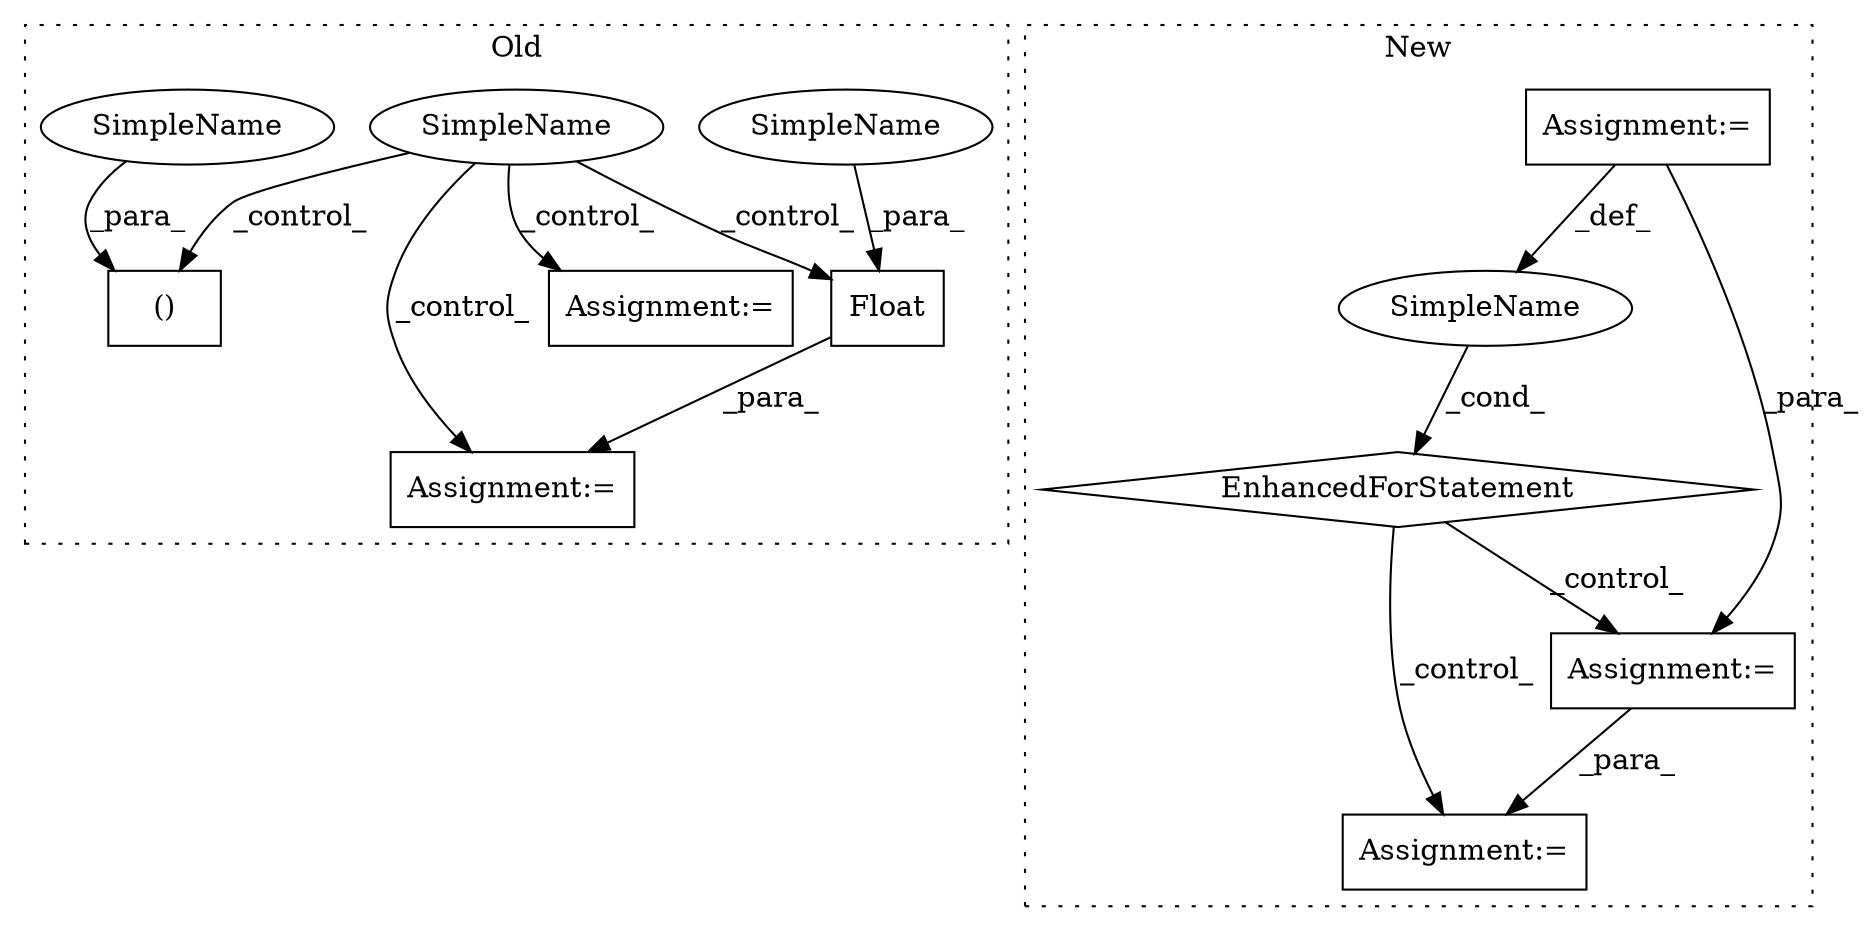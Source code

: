 digraph G {
subgraph cluster0 {
1 [label="Float" a="32" s="10757,10775" l="6,1" shape="box"];
4 [label="Assignment:=" a="7" s="10756" l="1" shape="box"];
7 [label="SimpleName" a="42" s="" l="" shape="ellipse"];
8 [label="Assignment:=" a="7" s="10715" l="2" shape="box"];
9 [label="()" a="106" s="10682" l="33" shape="box"];
11 [label="SimpleName" a="42" s="10682" l="12" shape="ellipse"];
12 [label="SimpleName" a="42" s="10763" l="12" shape="ellipse"];
label = "Old";
style="dotted";
}
subgraph cluster1 {
2 [label="EnhancedForStatement" a="70" s="19385,19513" l="65,2" shape="diamond"];
3 [label="Assignment:=" a="7" s="19385,19513" l="65,2" shape="box"];
5 [label="Assignment:=" a="7" s="19813" l="1" shape="box"];
6 [label="SimpleName" a="42" s="19454" l="12" shape="ellipse"];
10 [label="Assignment:=" a="7" s="19588" l="1" shape="box"];
label = "New";
style="dotted";
}
1 -> 4 [label="_para_"];
2 -> 5 [label="_control_"];
2 -> 10 [label="_control_"];
3 -> 6 [label="_def_"];
3 -> 10 [label="_para_"];
6 -> 2 [label="_cond_"];
7 -> 4 [label="_control_"];
7 -> 8 [label="_control_"];
7 -> 9 [label="_control_"];
7 -> 1 [label="_control_"];
10 -> 5 [label="_para_"];
11 -> 9 [label="_para_"];
12 -> 1 [label="_para_"];
}